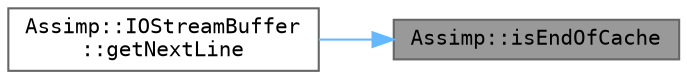 digraph "Assimp::isEndOfCache"
{
 // LATEX_PDF_SIZE
  bgcolor="transparent";
  edge [fontname=Terminal,fontsize=10,labelfontname=Helvetica,labelfontsize=10];
  node [fontname=Terminal,fontsize=10,shape=box,height=0.2,width=0.4];
  rankdir="RL";
  Node1 [label="Assimp::isEndOfCache",height=0.2,width=0.4,color="gray40", fillcolor="grey60", style="filled", fontcolor="black",tooltip=" "];
  Node1 -> Node2 [dir="back",color="steelblue1",style="solid"];
  Node2 [label="Assimp::IOStreamBuffer\l::getNextLine",height=0.2,width=0.4,color="grey40", fillcolor="white", style="filled",URL="$class_assimp_1_1_i_o_stream_buffer.html#ad25f465cec695363c75b218ab21d9d08",tooltip="Will read the next line ascii or binary end line char."];
}
